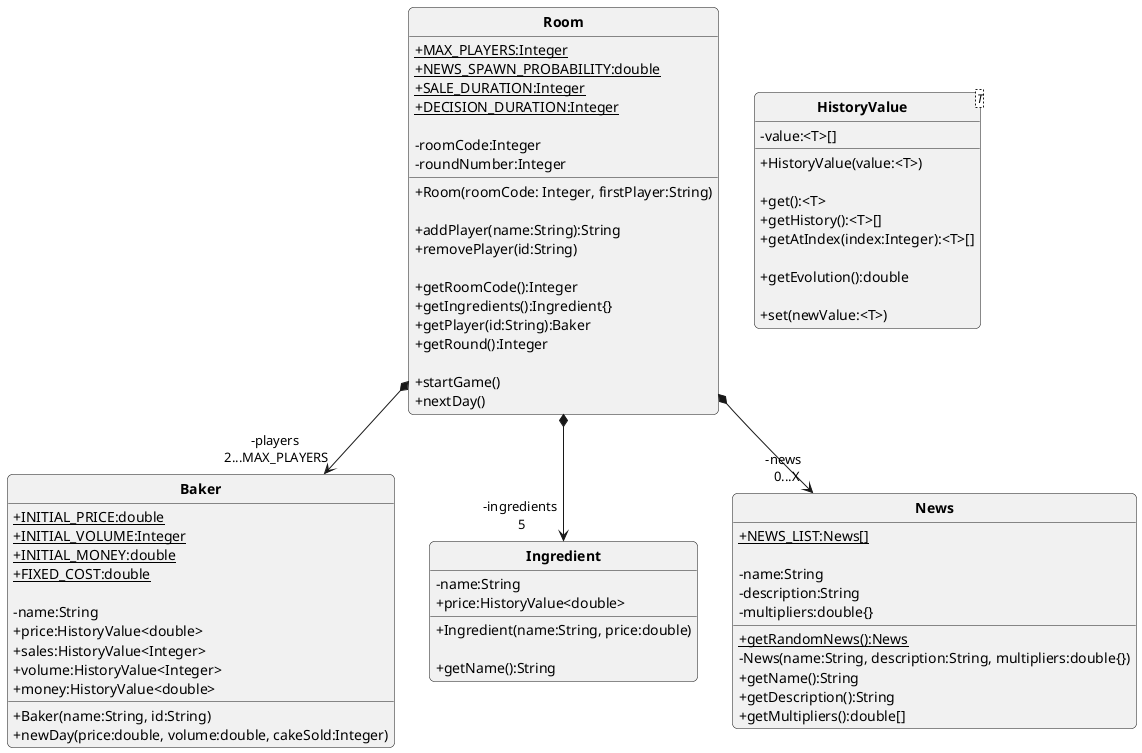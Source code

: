 @startuml
'https://plantuml.com/class-diagram

skinparam style strictuml
skinparam classAttributeIconSize 0
skinparam classFontStyle Bold
skinparam roundcorner 10
hide enum methods

class Room {

    + {static}MAX_PLAYERS:Integer
    + {static}NEWS_SPAWN_PROBABILITY:double
    + {static}SALE_DURATION:Integer
    + {static}DECISION_DURATION:Integer

    - roomCode:Integer
    - roundNumber:Integer
    + Room(roomCode: Integer, firstPlayer:String)

    + addPlayer(name:String):String
    + removePlayer(id:String)

    + getRoomCode():Integer
    + getIngredients():Ingredient{}
    + getPlayer(id:String):Baker
    + getRound():Integer

    + startGame()
    + nextDay()

}

Room *--> "-players \n2...MAX_PLAYERS" Baker
Room *--> "-ingredients \n5" Ingredient
Room *--> "-news \n 0...X" News

class Baker {

    + {static}INITIAL_PRICE:double
    + {static}INITIAL_VOLUME:Integer
    + {static}INITIAL_MONEY:double
    + {static}FIXED_COST:double
    
    - name:String
    + price:HistoryValue<double>
    + sales:HistoryValue<Integer>
    + volume:HistoryValue<Integer>
    + money:HistoryValue<double>

    + Baker(name:String, id:String)
    
    + newDay(price:double, volume:double, cakeSold:Integer)

}

class Ingredient {

    - name:String
    + price:HistoryValue<double>

    + Ingredient(name:String, price:double)

    + getName():String
}

class News {

    + {static}NEWS_LIST:News[]
    + {static}getRandomNews():News

    - name:String
    - description:String
    - multipliers:double{}

    - News(name:String, description:String, multipliers:double{})
    
    + getName():String
    + getDescription():String
    + getMultipliers():double[]

}

class HistoryValue<T> {

    - value:<T>[]

    + HistoryValue(value:<T>)

    + get():<T>
    + getHistory():<T>[]
    + getAtIndex(index:Integer):<T>[]

    + getEvolution():double

    + set(newValue:<T>)

}

@enduml